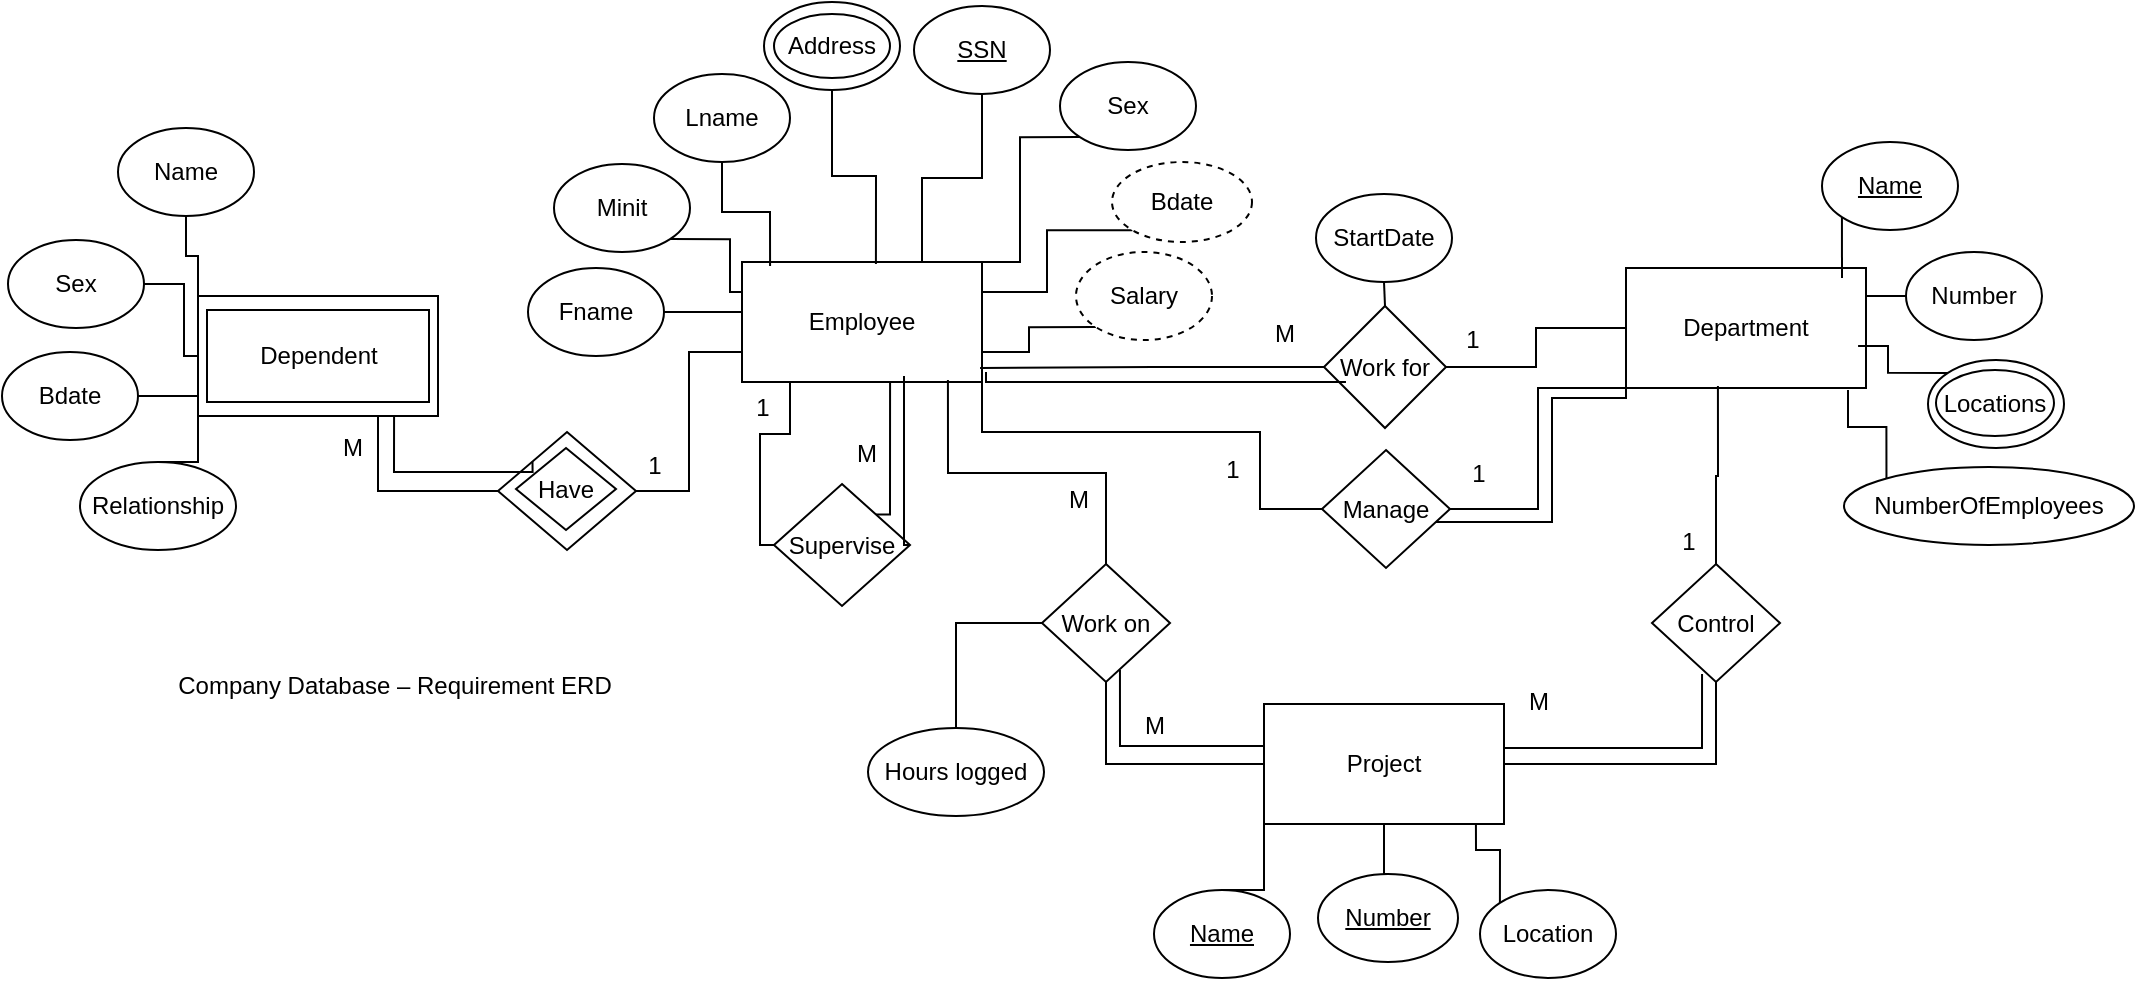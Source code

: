 <mxfile version="26.2.14">
  <diagram name="Page-1" id="0zKdmFBzpZwUbDWvONbh">
    <mxGraphModel dx="2437" dy="785" grid="0" gridSize="10" guides="1" tooltips="1" connect="1" arrows="1" fold="1" page="1" pageScale="1" pageWidth="850" pageHeight="1100" math="0" shadow="0">
      <root>
        <mxCell id="0" />
        <mxCell id="1" parent="0" />
        <mxCell id="X-BTb6-6nl6qmNZ8qR7I-1" value="Employee" style="rounded=0;whiteSpace=wrap;html=1;" vertex="1" parent="1">
          <mxGeometry x="365" y="171" width="120" height="60" as="geometry" />
        </mxCell>
        <mxCell id="X-BTb6-6nl6qmNZ8qR7I-2" value="" style="rounded=0;whiteSpace=wrap;html=1;" vertex="1" parent="1">
          <mxGeometry x="93" y="188" width="120" height="60" as="geometry" />
        </mxCell>
        <mxCell id="X-BTb6-6nl6qmNZ8qR7I-3" value="Project" style="rounded=0;whiteSpace=wrap;html=1;" vertex="1" parent="1">
          <mxGeometry x="626" y="392" width="120" height="60" as="geometry" />
        </mxCell>
        <mxCell id="X-BTb6-6nl6qmNZ8qR7I-4" value="Department" style="rounded=0;whiteSpace=wrap;html=1;" vertex="1" parent="1">
          <mxGeometry x="807" y="174" width="120" height="60" as="geometry" />
        </mxCell>
        <mxCell id="X-BTb6-6nl6qmNZ8qR7I-5" value="" style="ellipse;whiteSpace=wrap;html=1;" vertex="1" parent="1">
          <mxGeometry x="376" y="41" width="68" height="44" as="geometry" />
        </mxCell>
        <mxCell id="X-BTb6-6nl6qmNZ8qR7I-6" value="Lname" style="ellipse;whiteSpace=wrap;html=1;" vertex="1" parent="1">
          <mxGeometry x="321" y="77" width="68" height="44" as="geometry" />
        </mxCell>
        <mxCell id="X-BTb6-6nl6qmNZ8qR7I-15" style="edgeStyle=orthogonalEdgeStyle;rounded=0;orthogonalLoop=1;jettySize=auto;html=1;exitX=1;exitY=1;exitDx=0;exitDy=0;entryX=0;entryY=0.25;entryDx=0;entryDy=0;endArrow=none;startFill=0;" edge="1" parent="1" source="X-BTb6-6nl6qmNZ8qR7I-7" target="X-BTb6-6nl6qmNZ8qR7I-1">
          <mxGeometry relative="1" as="geometry" />
        </mxCell>
        <mxCell id="X-BTb6-6nl6qmNZ8qR7I-7" value="Minit" style="ellipse;whiteSpace=wrap;html=1;" vertex="1" parent="1">
          <mxGeometry x="271" y="122" width="68" height="44" as="geometry" />
        </mxCell>
        <mxCell id="X-BTb6-6nl6qmNZ8qR7I-20" style="edgeStyle=orthogonalEdgeStyle;rounded=0;orthogonalLoop=1;jettySize=auto;html=1;exitX=0;exitY=1;exitDx=0;exitDy=0;entryX=1;entryY=0.25;entryDx=0;entryDy=0;endArrow=none;startFill=0;" edge="1" parent="1" source="X-BTb6-6nl6qmNZ8qR7I-8" target="X-BTb6-6nl6qmNZ8qR7I-1">
          <mxGeometry relative="1" as="geometry" />
        </mxCell>
        <mxCell id="X-BTb6-6nl6qmNZ8qR7I-8" value="Bdate" style="ellipse;whiteSpace=wrap;html=1;labelBackgroundColor=none;labelBorderColor=none;textShadow=0;dashed=1;" vertex="1" parent="1">
          <mxGeometry x="550" y="121" width="70" height="40" as="geometry" />
        </mxCell>
        <mxCell id="X-BTb6-6nl6qmNZ8qR7I-21" style="edgeStyle=orthogonalEdgeStyle;rounded=0;orthogonalLoop=1;jettySize=auto;html=1;exitX=0;exitY=1;exitDx=0;exitDy=0;entryX=1;entryY=0.75;entryDx=0;entryDy=0;endArrow=none;startFill=0;" edge="1" parent="1" source="X-BTb6-6nl6qmNZ8qR7I-10" target="X-BTb6-6nl6qmNZ8qR7I-1">
          <mxGeometry relative="1" as="geometry" />
        </mxCell>
        <mxCell id="X-BTb6-6nl6qmNZ8qR7I-10" value="Salary" style="ellipse;whiteSpace=wrap;html=1;dashed=1;" vertex="1" parent="1">
          <mxGeometry x="532" y="166" width="68" height="44" as="geometry" />
        </mxCell>
        <mxCell id="X-BTb6-6nl6qmNZ8qR7I-11" value="Sex" style="ellipse;whiteSpace=wrap;html=1;" vertex="1" parent="1">
          <mxGeometry x="524" y="71" width="68" height="44" as="geometry" />
        </mxCell>
        <mxCell id="X-BTb6-6nl6qmNZ8qR7I-14" style="edgeStyle=orthogonalEdgeStyle;rounded=0;orthogonalLoop=1;jettySize=auto;html=1;exitX=1;exitY=0.5;exitDx=0;exitDy=0;entryX=0;entryY=0.5;entryDx=0;entryDy=0;endArrow=none;startFill=0;" edge="1" parent="1" source="X-BTb6-6nl6qmNZ8qR7I-12" target="X-BTb6-6nl6qmNZ8qR7I-1">
          <mxGeometry relative="1" as="geometry" />
        </mxCell>
        <mxCell id="X-BTb6-6nl6qmNZ8qR7I-12" value="Fname" style="ellipse;whiteSpace=wrap;html=1;" vertex="1" parent="1">
          <mxGeometry x="258" y="174" width="68" height="44" as="geometry" />
        </mxCell>
        <mxCell id="X-BTb6-6nl6qmNZ8qR7I-16" style="edgeStyle=orthogonalEdgeStyle;rounded=0;orthogonalLoop=1;jettySize=auto;html=1;exitX=0.5;exitY=1;exitDx=0;exitDy=0;entryX=0.117;entryY=0.033;entryDx=0;entryDy=0;entryPerimeter=0;endArrow=none;startFill=0;" edge="1" parent="1" source="X-BTb6-6nl6qmNZ8qR7I-6" target="X-BTb6-6nl6qmNZ8qR7I-1">
          <mxGeometry relative="1" as="geometry" />
        </mxCell>
        <mxCell id="X-BTb6-6nl6qmNZ8qR7I-17" style="edgeStyle=orthogonalEdgeStyle;rounded=0;orthogonalLoop=1;jettySize=auto;html=1;exitX=0.5;exitY=1;exitDx=0;exitDy=0;entryX=0.558;entryY=0.017;entryDx=0;entryDy=0;entryPerimeter=0;endArrow=none;startFill=0;" edge="1" parent="1" source="X-BTb6-6nl6qmNZ8qR7I-5" target="X-BTb6-6nl6qmNZ8qR7I-1">
          <mxGeometry relative="1" as="geometry" />
        </mxCell>
        <mxCell id="X-BTb6-6nl6qmNZ8qR7I-18" style="edgeStyle=orthogonalEdgeStyle;rounded=0;orthogonalLoop=1;jettySize=auto;html=1;exitX=0;exitY=1;exitDx=0;exitDy=0;entryX=0.808;entryY=0;entryDx=0;entryDy=0;entryPerimeter=0;endArrow=none;startFill=0;" edge="1" parent="1" source="X-BTb6-6nl6qmNZ8qR7I-11" target="X-BTb6-6nl6qmNZ8qR7I-1">
          <mxGeometry relative="1" as="geometry">
            <Array as="points">
              <mxPoint x="504" y="109" />
              <mxPoint x="504" y="171" />
            </Array>
          </mxGeometry>
        </mxCell>
        <mxCell id="X-BTb6-6nl6qmNZ8qR7I-22" value="Address" style="ellipse;whiteSpace=wrap;html=1;" vertex="1" parent="1">
          <mxGeometry x="381" y="47" width="58" height="32" as="geometry" />
        </mxCell>
        <mxCell id="X-BTb6-6nl6qmNZ8qR7I-24" value="Dependent" style="rounded=0;whiteSpace=wrap;html=1;" vertex="1" parent="1">
          <mxGeometry x="97.5" y="195" width="111" height="46" as="geometry" />
        </mxCell>
        <mxCell id="X-BTb6-6nl6qmNZ8qR7I-33" style="edgeStyle=orthogonalEdgeStyle;rounded=0;orthogonalLoop=1;jettySize=auto;html=1;exitX=0.5;exitY=0;exitDx=0;exitDy=0;entryX=0;entryY=1;entryDx=0;entryDy=0;endArrow=none;startFill=0;" edge="1" parent="1" source="X-BTb6-6nl6qmNZ8qR7I-25" target="X-BTb6-6nl6qmNZ8qR7I-2">
          <mxGeometry relative="1" as="geometry" />
        </mxCell>
        <mxCell id="X-BTb6-6nl6qmNZ8qR7I-25" value="Relationship" style="ellipse;whiteSpace=wrap;html=1;" vertex="1" parent="1">
          <mxGeometry x="34" y="271" width="78" height="44" as="geometry" />
        </mxCell>
        <mxCell id="X-BTb6-6nl6qmNZ8qR7I-32" style="edgeStyle=orthogonalEdgeStyle;rounded=0;orthogonalLoop=1;jettySize=auto;html=1;exitX=1;exitY=0.5;exitDx=0;exitDy=0;entryX=0;entryY=0.75;entryDx=0;entryDy=0;endArrow=none;startFill=0;" edge="1" parent="1" source="X-BTb6-6nl6qmNZ8qR7I-26" target="X-BTb6-6nl6qmNZ8qR7I-2">
          <mxGeometry relative="1" as="geometry" />
        </mxCell>
        <mxCell id="X-BTb6-6nl6qmNZ8qR7I-26" value="Bdate" style="ellipse;whiteSpace=wrap;html=1;" vertex="1" parent="1">
          <mxGeometry x="-5" y="216" width="68" height="44" as="geometry" />
        </mxCell>
        <mxCell id="X-BTb6-6nl6qmNZ8qR7I-31" style="edgeStyle=orthogonalEdgeStyle;rounded=0;orthogonalLoop=1;jettySize=auto;html=1;entryX=0;entryY=0.5;entryDx=0;entryDy=0;endArrow=none;startFill=0;" edge="1" parent="1" source="X-BTb6-6nl6qmNZ8qR7I-27" target="X-BTb6-6nl6qmNZ8qR7I-2">
          <mxGeometry relative="1" as="geometry" />
        </mxCell>
        <mxCell id="X-BTb6-6nl6qmNZ8qR7I-27" value="Sex" style="ellipse;whiteSpace=wrap;html=1;" vertex="1" parent="1">
          <mxGeometry x="-2" y="160" width="68" height="44" as="geometry" />
        </mxCell>
        <mxCell id="X-BTb6-6nl6qmNZ8qR7I-30" style="edgeStyle=orthogonalEdgeStyle;rounded=0;orthogonalLoop=1;jettySize=auto;html=1;entryX=0;entryY=0;entryDx=0;entryDy=0;endArrow=none;startFill=0;" edge="1" parent="1" source="X-BTb6-6nl6qmNZ8qR7I-28" target="X-BTb6-6nl6qmNZ8qR7I-2">
          <mxGeometry relative="1" as="geometry" />
        </mxCell>
        <mxCell id="X-BTb6-6nl6qmNZ8qR7I-28" value="Name" style="ellipse;whiteSpace=wrap;html=1;" vertex="1" parent="1">
          <mxGeometry x="53" y="104" width="68" height="44" as="geometry" />
        </mxCell>
        <mxCell id="X-BTb6-6nl6qmNZ8qR7I-34" value="NumberOfEmployees" style="ellipse;whiteSpace=wrap;html=1;" vertex="1" parent="1">
          <mxGeometry x="916" y="273.5" width="145" height="39" as="geometry" />
        </mxCell>
        <mxCell id="X-BTb6-6nl6qmNZ8qR7I-35" value="" style="ellipse;whiteSpace=wrap;html=1;" vertex="1" parent="1">
          <mxGeometry x="958" y="220" width="68" height="44" as="geometry" />
        </mxCell>
        <mxCell id="X-BTb6-6nl6qmNZ8qR7I-39" style="edgeStyle=orthogonalEdgeStyle;rounded=0;orthogonalLoop=1;jettySize=auto;html=1;exitX=0;exitY=0.5;exitDx=0;exitDy=0;entryX=1;entryY=0.25;entryDx=0;entryDy=0;endArrow=none;startFill=0;" edge="1" parent="1" source="X-BTb6-6nl6qmNZ8qR7I-36" target="X-BTb6-6nl6qmNZ8qR7I-4">
          <mxGeometry relative="1" as="geometry" />
        </mxCell>
        <mxCell id="X-BTb6-6nl6qmNZ8qR7I-36" value="Number" style="ellipse;whiteSpace=wrap;html=1;" vertex="1" parent="1">
          <mxGeometry x="947" y="166" width="68" height="44" as="geometry" />
        </mxCell>
        <mxCell id="X-BTb6-6nl6qmNZ8qR7I-37" value="Name" style="ellipse;whiteSpace=wrap;html=1;fontStyle=4" vertex="1" parent="1">
          <mxGeometry x="905" y="111" width="68" height="44" as="geometry" />
        </mxCell>
        <mxCell id="X-BTb6-6nl6qmNZ8qR7I-38" style="edgeStyle=orthogonalEdgeStyle;rounded=0;orthogonalLoop=1;jettySize=auto;html=1;exitX=0;exitY=1;exitDx=0;exitDy=0;entryX=0.9;entryY=0.083;entryDx=0;entryDy=0;entryPerimeter=0;endArrow=none;startFill=0;" edge="1" parent="1" source="X-BTb6-6nl6qmNZ8qR7I-37" target="X-BTb6-6nl6qmNZ8qR7I-4">
          <mxGeometry relative="1" as="geometry" />
        </mxCell>
        <mxCell id="X-BTb6-6nl6qmNZ8qR7I-40" style="edgeStyle=orthogonalEdgeStyle;rounded=0;orthogonalLoop=1;jettySize=auto;html=1;exitX=0;exitY=0;exitDx=0;exitDy=0;entryX=0.967;entryY=0.65;entryDx=0;entryDy=0;entryPerimeter=0;endArrow=none;startFill=0;" edge="1" parent="1" source="X-BTb6-6nl6qmNZ8qR7I-35" target="X-BTb6-6nl6qmNZ8qR7I-4">
          <mxGeometry relative="1" as="geometry" />
        </mxCell>
        <mxCell id="X-BTb6-6nl6qmNZ8qR7I-41" style="edgeStyle=orthogonalEdgeStyle;rounded=0;orthogonalLoop=1;jettySize=auto;html=1;exitX=0;exitY=0;exitDx=0;exitDy=0;entryX=0.925;entryY=1.017;entryDx=0;entryDy=0;entryPerimeter=0;endArrow=none;startFill=0;" edge="1" parent="1" source="X-BTb6-6nl6qmNZ8qR7I-34" target="X-BTb6-6nl6qmNZ8qR7I-4">
          <mxGeometry relative="1" as="geometry" />
        </mxCell>
        <mxCell id="X-BTb6-6nl6qmNZ8qR7I-42" value="Location" style="ellipse;whiteSpace=wrap;html=1;" vertex="1" parent="1">
          <mxGeometry x="734" y="485" width="68" height="44" as="geometry" />
        </mxCell>
        <mxCell id="X-BTb6-6nl6qmNZ8qR7I-46" style="edgeStyle=orthogonalEdgeStyle;rounded=0;orthogonalLoop=1;jettySize=auto;html=1;exitX=0.5;exitY=0;exitDx=0;exitDy=0;entryX=0;entryY=1;entryDx=0;entryDy=0;endArrow=none;startFill=0;" edge="1" parent="1" source="X-BTb6-6nl6qmNZ8qR7I-43" target="X-BTb6-6nl6qmNZ8qR7I-3">
          <mxGeometry relative="1" as="geometry" />
        </mxCell>
        <mxCell id="X-BTb6-6nl6qmNZ8qR7I-43" value="Name" style="ellipse;whiteSpace=wrap;html=1;fontStyle=4" vertex="1" parent="1">
          <mxGeometry x="571" y="485" width="68" height="44" as="geometry" />
        </mxCell>
        <mxCell id="X-BTb6-6nl6qmNZ8qR7I-47" style="edgeStyle=orthogonalEdgeStyle;rounded=0;orthogonalLoop=1;jettySize=auto;html=1;exitX=0.5;exitY=0;exitDx=0;exitDy=0;entryX=0.5;entryY=1;entryDx=0;entryDy=0;endArrow=none;startFill=0;" edge="1" parent="1" source="X-BTb6-6nl6qmNZ8qR7I-44" target="X-BTb6-6nl6qmNZ8qR7I-3">
          <mxGeometry relative="1" as="geometry" />
        </mxCell>
        <mxCell id="X-BTb6-6nl6qmNZ8qR7I-44" value="Number" style="ellipse;whiteSpace=wrap;html=1;fontStyle=4" vertex="1" parent="1">
          <mxGeometry x="653" y="477" width="70" height="44" as="geometry" />
        </mxCell>
        <mxCell id="X-BTb6-6nl6qmNZ8qR7I-48" style="edgeStyle=orthogonalEdgeStyle;rounded=0;orthogonalLoop=1;jettySize=auto;html=1;exitX=0;exitY=0;exitDx=0;exitDy=0;entryX=0.883;entryY=1;entryDx=0;entryDy=0;entryPerimeter=0;endArrow=none;startFill=0;" edge="1" parent="1" source="X-BTb6-6nl6qmNZ8qR7I-42" target="X-BTb6-6nl6qmNZ8qR7I-3">
          <mxGeometry relative="1" as="geometry" />
        </mxCell>
        <mxCell id="X-BTb6-6nl6qmNZ8qR7I-54" style="edgeStyle=orthogonalEdgeStyle;rounded=0;orthogonalLoop=1;jettySize=auto;html=1;exitX=0;exitY=0.5;exitDx=0;exitDy=0;entryX=0.75;entryY=1;entryDx=0;entryDy=0;endArrow=none;startFill=0;" edge="1" parent="1" source="X-BTb6-6nl6qmNZ8qR7I-49" target="X-BTb6-6nl6qmNZ8qR7I-2">
          <mxGeometry relative="1" as="geometry" />
        </mxCell>
        <mxCell id="X-BTb6-6nl6qmNZ8qR7I-68" style="edgeStyle=orthogonalEdgeStyle;rounded=0;orthogonalLoop=1;jettySize=auto;html=1;exitX=1;exitY=0.5;exitDx=0;exitDy=0;entryX=0;entryY=0.75;entryDx=0;entryDy=0;endArrow=none;startFill=0;" edge="1" parent="1" source="X-BTb6-6nl6qmNZ8qR7I-49" target="X-BTb6-6nl6qmNZ8qR7I-1">
          <mxGeometry relative="1" as="geometry" />
        </mxCell>
        <mxCell id="X-BTb6-6nl6qmNZ8qR7I-49" value="" style="rhombus;whiteSpace=wrap;html=1;" vertex="1" parent="1">
          <mxGeometry x="243" y="256" width="69" height="59" as="geometry" />
        </mxCell>
        <mxCell id="X-BTb6-6nl6qmNZ8qR7I-50" value="Have" style="rhombus;whiteSpace=wrap;html=1;" vertex="1" parent="1">
          <mxGeometry x="252" y="264" width="50" height="41" as="geometry" />
        </mxCell>
        <mxCell id="X-BTb6-6nl6qmNZ8qR7I-57" style="edgeStyle=orthogonalEdgeStyle;rounded=0;orthogonalLoop=1;jettySize=auto;html=1;exitX=1;exitY=0.5;exitDx=0;exitDy=0;entryX=0;entryY=0.5;entryDx=0;entryDy=0;endArrow=none;startFill=0;" edge="1" parent="1" source="X-BTb6-6nl6qmNZ8qR7I-55" target="X-BTb6-6nl6qmNZ8qR7I-4">
          <mxGeometry relative="1" as="geometry" />
        </mxCell>
        <mxCell id="X-BTb6-6nl6qmNZ8qR7I-62" style="edgeStyle=orthogonalEdgeStyle;rounded=0;orthogonalLoop=1;jettySize=auto;html=1;exitX=0.5;exitY=0;exitDx=0;exitDy=0;entryX=0.5;entryY=1;entryDx=0;entryDy=0;endArrow=none;startFill=0;" edge="1" parent="1" source="X-BTb6-6nl6qmNZ8qR7I-55" target="X-BTb6-6nl6qmNZ8qR7I-61">
          <mxGeometry relative="1" as="geometry" />
        </mxCell>
        <mxCell id="X-BTb6-6nl6qmNZ8qR7I-55" value="Work for" style="rhombus;whiteSpace=wrap;html=1;" vertex="1" parent="1">
          <mxGeometry x="656" y="193" width="61" height="61" as="geometry" />
        </mxCell>
        <mxCell id="X-BTb6-6nl6qmNZ8qR7I-59" style="edgeStyle=orthogonalEdgeStyle;rounded=0;orthogonalLoop=1;jettySize=auto;html=1;exitX=0;exitY=0.5;exitDx=0;exitDy=0;entryX=0.992;entryY=0.883;entryDx=0;entryDy=0;entryPerimeter=0;endArrow=none;startFill=0;" edge="1" parent="1" source="X-BTb6-6nl6qmNZ8qR7I-55" target="X-BTb6-6nl6qmNZ8qR7I-1">
          <mxGeometry relative="1" as="geometry" />
        </mxCell>
        <mxCell id="X-BTb6-6nl6qmNZ8qR7I-61" value="StartDate" style="ellipse;whiteSpace=wrap;html=1;" vertex="1" parent="1">
          <mxGeometry x="652" y="137" width="68" height="44" as="geometry" />
        </mxCell>
        <mxCell id="X-BTb6-6nl6qmNZ8qR7I-63" value="Locations" style="ellipse;whiteSpace=wrap;html=1;" vertex="1" parent="1">
          <mxGeometry x="962" y="225" width="59" height="33" as="geometry" />
        </mxCell>
        <mxCell id="X-BTb6-6nl6qmNZ8qR7I-64" value="Supervise" style="rhombus;whiteSpace=wrap;html=1;" vertex="1" parent="1">
          <mxGeometry x="381" y="282" width="68" height="61" as="geometry" />
        </mxCell>
        <mxCell id="X-BTb6-6nl6qmNZ8qR7I-65" style="edgeStyle=orthogonalEdgeStyle;rounded=0;orthogonalLoop=1;jettySize=auto;html=1;exitX=1;exitY=0.5;exitDx=0;exitDy=0;entryX=0.675;entryY=0.95;entryDx=0;entryDy=0;entryPerimeter=0;endArrow=none;startFill=0;" edge="1" parent="1" source="X-BTb6-6nl6qmNZ8qR7I-64" target="X-BTb6-6nl6qmNZ8qR7I-1">
          <mxGeometry relative="1" as="geometry">
            <Array as="points">
              <mxPoint x="446" y="313" />
            </Array>
          </mxGeometry>
        </mxCell>
        <mxCell id="X-BTb6-6nl6qmNZ8qR7I-67" style="edgeStyle=orthogonalEdgeStyle;rounded=0;orthogonalLoop=1;jettySize=auto;html=1;exitX=0;exitY=0.5;exitDx=0;exitDy=0;entryX=0.2;entryY=1;entryDx=0;entryDy=0;entryPerimeter=0;endArrow=none;startFill=0;" edge="1" parent="1" source="X-BTb6-6nl6qmNZ8qR7I-64" target="X-BTb6-6nl6qmNZ8qR7I-1">
          <mxGeometry relative="1" as="geometry">
            <Array as="points">
              <mxPoint x="374" y="313" />
              <mxPoint x="374" y="257" />
              <mxPoint x="389" y="257" />
            </Array>
          </mxGeometry>
        </mxCell>
        <mxCell id="X-BTb6-6nl6qmNZ8qR7I-75" style="edgeStyle=orthogonalEdgeStyle;rounded=0;orthogonalLoop=1;jettySize=auto;html=1;exitX=0.5;exitY=1;exitDx=0;exitDy=0;entryX=0;entryY=0.5;entryDx=0;entryDy=0;endArrow=none;startFill=0;" edge="1" parent="1" source="X-BTb6-6nl6qmNZ8qR7I-69" target="X-BTb6-6nl6qmNZ8qR7I-3">
          <mxGeometry relative="1" as="geometry" />
        </mxCell>
        <mxCell id="X-BTb6-6nl6qmNZ8qR7I-76" style="edgeStyle=orthogonalEdgeStyle;rounded=0;orthogonalLoop=1;jettySize=auto;html=1;exitX=0;exitY=0.5;exitDx=0;exitDy=0;entryX=0.5;entryY=0;entryDx=0;entryDy=0;endArrow=none;startFill=0;" edge="1" parent="1" source="X-BTb6-6nl6qmNZ8qR7I-69" target="X-BTb6-6nl6qmNZ8qR7I-77">
          <mxGeometry relative="1" as="geometry">
            <mxPoint x="463" y="402" as="targetPoint" />
          </mxGeometry>
        </mxCell>
        <mxCell id="X-BTb6-6nl6qmNZ8qR7I-69" value="Work on" style="rhombus;whiteSpace=wrap;html=1;" vertex="1" parent="1">
          <mxGeometry x="515" y="322" width="64" height="59" as="geometry" />
        </mxCell>
        <mxCell id="X-BTb6-6nl6qmNZ8qR7I-72" style="edgeStyle=orthogonalEdgeStyle;rounded=0;orthogonalLoop=1;jettySize=auto;html=1;exitX=0;exitY=0.5;exitDx=0;exitDy=0;entryX=1;entryY=1;entryDx=0;entryDy=0;endArrow=none;startFill=0;" edge="1" parent="1" source="X-BTb6-6nl6qmNZ8qR7I-70" target="X-BTb6-6nl6qmNZ8qR7I-1">
          <mxGeometry relative="1" as="geometry">
            <Array as="points">
              <mxPoint x="624" y="295" />
              <mxPoint x="624" y="256" />
              <mxPoint x="485" y="256" />
            </Array>
          </mxGeometry>
        </mxCell>
        <mxCell id="X-BTb6-6nl6qmNZ8qR7I-73" style="edgeStyle=orthogonalEdgeStyle;rounded=0;orthogonalLoop=1;jettySize=auto;html=1;exitX=1;exitY=0.5;exitDx=0;exitDy=0;entryX=0;entryY=1;entryDx=0;entryDy=0;endArrow=none;startFill=0;" edge="1" parent="1" source="X-BTb6-6nl6qmNZ8qR7I-70" target="X-BTb6-6nl6qmNZ8qR7I-4">
          <mxGeometry relative="1" as="geometry">
            <Array as="points">
              <mxPoint x="763" y="295" />
              <mxPoint x="763" y="234" />
            </Array>
          </mxGeometry>
        </mxCell>
        <mxCell id="X-BTb6-6nl6qmNZ8qR7I-98" style="edgeStyle=orthogonalEdgeStyle;rounded=0;orthogonalLoop=1;jettySize=auto;html=1;exitX=1;exitY=1;exitDx=0;exitDy=0;entryX=0;entryY=1;entryDx=0;entryDy=0;endArrow=none;startFill=0;" edge="1" parent="1" source="X-BTb6-6nl6qmNZ8qR7I-70" target="X-BTb6-6nl6qmNZ8qR7I-4">
          <mxGeometry relative="1" as="geometry">
            <Array as="points">
              <mxPoint x="703" y="301" />
              <mxPoint x="770" y="301" />
              <mxPoint x="770" y="239" />
              <mxPoint x="807" y="239" />
            </Array>
          </mxGeometry>
        </mxCell>
        <mxCell id="X-BTb6-6nl6qmNZ8qR7I-70" value="Manage" style="rhombus;whiteSpace=wrap;html=1;" vertex="1" parent="1">
          <mxGeometry x="655" y="265" width="64" height="59" as="geometry" />
        </mxCell>
        <mxCell id="X-BTb6-6nl6qmNZ8qR7I-74" style="edgeStyle=orthogonalEdgeStyle;rounded=0;orthogonalLoop=1;jettySize=auto;html=1;exitX=0.5;exitY=0;exitDx=0;exitDy=0;entryX=0.858;entryY=0.983;entryDx=0;entryDy=0;entryPerimeter=0;endArrow=none;startFill=0;" edge="1" parent="1" source="X-BTb6-6nl6qmNZ8qR7I-69" target="X-BTb6-6nl6qmNZ8qR7I-1">
          <mxGeometry relative="1" as="geometry" />
        </mxCell>
        <mxCell id="X-BTb6-6nl6qmNZ8qR7I-77" value="Hours logged" style="ellipse;whiteSpace=wrap;html=1;" vertex="1" parent="1">
          <mxGeometry x="428" y="404" width="88" height="44" as="geometry" />
        </mxCell>
        <mxCell id="X-BTb6-6nl6qmNZ8qR7I-80" style="edgeStyle=orthogonalEdgeStyle;rounded=0;orthogonalLoop=1;jettySize=auto;html=1;exitX=0.5;exitY=1;exitDx=0;exitDy=0;entryX=0.75;entryY=0;entryDx=0;entryDy=0;endArrow=none;startFill=0;" edge="1" parent="1" source="X-BTb6-6nl6qmNZ8qR7I-78" target="X-BTb6-6nl6qmNZ8qR7I-1">
          <mxGeometry relative="1" as="geometry" />
        </mxCell>
        <mxCell id="X-BTb6-6nl6qmNZ8qR7I-78" value="SSN" style="ellipse;whiteSpace=wrap;html=1;fontStyle=4" vertex="1" parent="1">
          <mxGeometry x="451" y="43" width="68" height="44" as="geometry" />
        </mxCell>
        <mxCell id="X-BTb6-6nl6qmNZ8qR7I-84" style="edgeStyle=orthogonalEdgeStyle;rounded=0;orthogonalLoop=1;jettySize=auto;html=1;exitX=0.5;exitY=1;exitDx=0;exitDy=0;entryX=1;entryY=0.5;entryDx=0;entryDy=0;endArrow=none;startFill=0;" edge="1" parent="1" source="X-BTb6-6nl6qmNZ8qR7I-82" target="X-BTb6-6nl6qmNZ8qR7I-3">
          <mxGeometry relative="1" as="geometry" />
        </mxCell>
        <mxCell id="X-BTb6-6nl6qmNZ8qR7I-82" value="Control" style="rhombus;whiteSpace=wrap;html=1;" vertex="1" parent="1">
          <mxGeometry x="820" y="322" width="64" height="59" as="geometry" />
        </mxCell>
        <mxCell id="X-BTb6-6nl6qmNZ8qR7I-83" style="edgeStyle=orthogonalEdgeStyle;rounded=0;orthogonalLoop=1;jettySize=auto;html=1;exitX=0.5;exitY=0;exitDx=0;exitDy=0;entryX=0.383;entryY=0.983;entryDx=0;entryDy=0;entryPerimeter=0;endArrow=none;startFill=0;" edge="1" parent="1" source="X-BTb6-6nl6qmNZ8qR7I-82" target="X-BTb6-6nl6qmNZ8qR7I-4">
          <mxGeometry relative="1" as="geometry" />
        </mxCell>
        <mxCell id="X-BTb6-6nl6qmNZ8qR7I-85" value="M" style="text;html=1;align=center;verticalAlign=middle;resizable=0;points=[];autosize=1;strokeColor=none;fillColor=none;" vertex="1" parent="1">
          <mxGeometry x="156" y="251" width="28" height="26" as="geometry" />
        </mxCell>
        <mxCell id="X-BTb6-6nl6qmNZ8qR7I-86" value="1" style="text;html=1;align=center;verticalAlign=middle;resizable=0;points=[];autosize=1;strokeColor=none;fillColor=none;" vertex="1" parent="1">
          <mxGeometry x="308" y="260" width="25" height="26" as="geometry" />
        </mxCell>
        <mxCell id="X-BTb6-6nl6qmNZ8qR7I-87" style="edgeStyle=orthogonalEdgeStyle;rounded=0;orthogonalLoop=1;jettySize=auto;html=1;exitX=0;exitY=0;exitDx=0;exitDy=0;entryX=0.817;entryY=1;entryDx=0;entryDy=0;entryPerimeter=0;endArrow=none;startFill=0;" edge="1" parent="1" source="X-BTb6-6nl6qmNZ8qR7I-49" target="X-BTb6-6nl6qmNZ8qR7I-2">
          <mxGeometry relative="1" as="geometry">
            <Array as="points">
              <mxPoint x="260" y="276" />
              <mxPoint x="191" y="276" />
            </Array>
          </mxGeometry>
        </mxCell>
        <mxCell id="X-BTb6-6nl6qmNZ8qR7I-88" style="edgeStyle=orthogonalEdgeStyle;rounded=0;orthogonalLoop=1;jettySize=auto;html=1;exitX=1;exitY=0;exitDx=0;exitDy=0;entryX=0.617;entryY=1;entryDx=0;entryDy=0;entryPerimeter=0;endArrow=none;startFill=0;" edge="1" parent="1" source="X-BTb6-6nl6qmNZ8qR7I-64" target="X-BTb6-6nl6qmNZ8qR7I-1">
          <mxGeometry relative="1" as="geometry">
            <Array as="points">
              <mxPoint x="439" y="297" />
            </Array>
          </mxGeometry>
        </mxCell>
        <mxCell id="X-BTb6-6nl6qmNZ8qR7I-89" value="M" style="text;html=1;align=center;verticalAlign=middle;resizable=0;points=[];autosize=1;strokeColor=none;fillColor=none;" vertex="1" parent="1">
          <mxGeometry x="413" y="254" width="28" height="26" as="geometry" />
        </mxCell>
        <mxCell id="X-BTb6-6nl6qmNZ8qR7I-90" value="1" style="text;html=1;align=center;verticalAlign=middle;resizable=0;points=[];autosize=1;strokeColor=none;fillColor=none;" vertex="1" parent="1">
          <mxGeometry x="362" y="231" width="25" height="26" as="geometry" />
        </mxCell>
        <mxCell id="X-BTb6-6nl6qmNZ8qR7I-91" style="edgeStyle=orthogonalEdgeStyle;rounded=0;orthogonalLoop=1;jettySize=auto;html=1;exitX=0;exitY=0.25;exitDx=0;exitDy=0;entryX=0.609;entryY=0.898;entryDx=0;entryDy=0;entryPerimeter=0;endArrow=none;startFill=0;" edge="1" parent="1" source="X-BTb6-6nl6qmNZ8qR7I-3" target="X-BTb6-6nl6qmNZ8qR7I-69">
          <mxGeometry relative="1" as="geometry">
            <Array as="points">
              <mxPoint x="626" y="413" />
              <mxPoint x="554" y="413" />
            </Array>
          </mxGeometry>
        </mxCell>
        <mxCell id="X-BTb6-6nl6qmNZ8qR7I-92" value="M" style="text;html=1;align=center;verticalAlign=middle;resizable=0;points=[];autosize=1;strokeColor=none;fillColor=none;" vertex="1" parent="1">
          <mxGeometry x="557" y="390" width="28" height="26" as="geometry" />
        </mxCell>
        <mxCell id="X-BTb6-6nl6qmNZ8qR7I-97" value="1" style="text;html=1;align=center;verticalAlign=middle;resizable=0;points=[];autosize=1;strokeColor=none;fillColor=none;" vertex="1" parent="1">
          <mxGeometry x="825" y="298" width="25" height="26" as="geometry" />
        </mxCell>
        <mxCell id="X-BTb6-6nl6qmNZ8qR7I-99" style="edgeStyle=orthogonalEdgeStyle;rounded=0;orthogonalLoop=1;jettySize=auto;html=1;exitX=1;exitY=0.25;exitDx=0;exitDy=0;entryX=0.391;entryY=0.932;entryDx=0;entryDy=0;entryPerimeter=0;endArrow=none;startFill=0;" edge="1" parent="1" source="X-BTb6-6nl6qmNZ8qR7I-3" target="X-BTb6-6nl6qmNZ8qR7I-82">
          <mxGeometry relative="1" as="geometry">
            <Array as="points">
              <mxPoint x="746" y="414" />
              <mxPoint x="845" y="414" />
            </Array>
          </mxGeometry>
        </mxCell>
        <mxCell id="X-BTb6-6nl6qmNZ8qR7I-100" value="M" style="text;html=1;align=center;verticalAlign=middle;resizable=0;points=[];autosize=1;strokeColor=none;fillColor=none;" vertex="1" parent="1">
          <mxGeometry x="749" y="378" width="28" height="26" as="geometry" />
        </mxCell>
        <mxCell id="X-BTb6-6nl6qmNZ8qR7I-101" value="M" style="text;html=1;align=center;verticalAlign=middle;resizable=0;points=[];autosize=1;strokeColor=none;fillColor=none;" vertex="1" parent="1">
          <mxGeometry x="622" y="194" width="28" height="26" as="geometry" />
        </mxCell>
        <mxCell id="X-BTb6-6nl6qmNZ8qR7I-103" value="1" style="text;html=1;align=center;verticalAlign=middle;resizable=0;points=[];autosize=1;strokeColor=none;fillColor=none;" vertex="1" parent="1">
          <mxGeometry x="720" y="264" width="25" height="26" as="geometry" />
        </mxCell>
        <mxCell id="X-BTb6-6nl6qmNZ8qR7I-104" value="1" style="text;html=1;align=center;verticalAlign=middle;resizable=0;points=[];autosize=1;strokeColor=none;fillColor=none;" vertex="1" parent="1">
          <mxGeometry x="717" y="197" width="25" height="26" as="geometry" />
        </mxCell>
        <mxCell id="X-BTb6-6nl6qmNZ8qR7I-105" value="1" style="text;html=1;align=center;verticalAlign=middle;resizable=0;points=[];autosize=1;strokeColor=none;fillColor=none;" vertex="1" parent="1">
          <mxGeometry x="597" y="262" width="25" height="26" as="geometry" />
        </mxCell>
        <mxCell id="X-BTb6-6nl6qmNZ8qR7I-106" style="edgeStyle=orthogonalEdgeStyle;rounded=0;orthogonalLoop=1;jettySize=auto;html=1;entryX=0.18;entryY=0.623;entryDx=0;entryDy=0;entryPerimeter=0;endArrow=none;startFill=0;" edge="1" parent="1" target="X-BTb6-6nl6qmNZ8qR7I-55">
          <mxGeometry relative="1" as="geometry">
            <mxPoint x="487" y="226" as="sourcePoint" />
            <Array as="points">
              <mxPoint x="532" y="231" />
              <mxPoint x="532" y="231" />
            </Array>
          </mxGeometry>
        </mxCell>
        <mxCell id="X-BTb6-6nl6qmNZ8qR7I-107" value="M" style="text;html=1;align=center;verticalAlign=middle;resizable=0;points=[];autosize=1;strokeColor=none;fillColor=none;" vertex="1" parent="1">
          <mxGeometry x="519" y="277" width="28" height="26" as="geometry" />
        </mxCell>
        <mxCell id="X-BTb6-6nl6qmNZ8qR7I-108" value="Company Database – Requirement ERD" style="text;html=1;align=center;verticalAlign=middle;resizable=0;points=[];autosize=1;strokeColor=none;fillColor=none;" vertex="1" parent="1">
          <mxGeometry x="73" y="370" width="235" height="26" as="geometry" />
        </mxCell>
      </root>
    </mxGraphModel>
  </diagram>
</mxfile>
